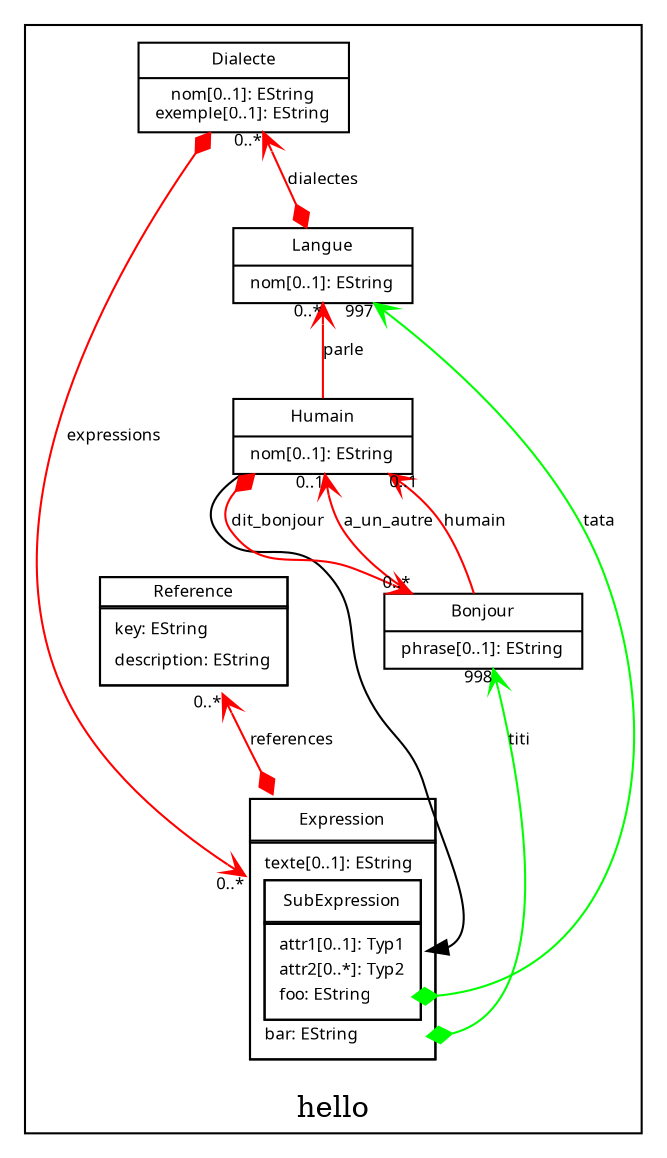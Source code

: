 digraph G { rankdir=BT node [fontname="Verdana",fontsize=8,shape=none] edge [fontname="Verdana",fontsize=8];
subgraph cluster_15081425 /*start subgraph*/{ 
label="hello";

Reference [
label=< 
<TABLE  cellspacing="-1" border="1" >
<TR><TD>Reference</TD> </TR> 
<TR><TD>
<TABLE border="0">
<TR><TD align="left">key: EString</TD> </TR> 
<TR><TD port="there" align="left"  >description: EString</TD> </TR> 
</TABLE>
</TD></TR>
</TABLE>
>
];

Expression [
label=< 
<!-- main_Expression -->
<TABLE  cellspacing="-1" cellpadding="-1" border="0" >
  <TR><TD port="Expression">
    <!-- classifier_Expression -->
    <TABLE cellspacing="-1" cellpadding="5" border="1" >
      <TR><TD>Expression</TD> </TR> 
      <TR><TD>
        <!-- container_Expression -->
        <TABLE cellspacing="-1" border="0">
          <TR><TD align="left">texte[0..1]: EString</TD> </TR> 
          <TR><TD port="103">
            <!-- classifier_SubExpression -->
            <TABLE border="1" cellspacing="-1"  cellpadding="5" > 
               <TR><TD port="SubExpression">SubExpression</TD> </TR> 
               <TR><TD>
                 <!-- container_SubExpression -->
                 <TABLE  border="0"  cellspacing="-1">
                   <TR><TD align="left">attr1[0..1]: Typ1</TD> </TR> 
                   <TR><TD align="left">attr2[0..*]: Typ2</TD> </TR> 
                   <TR><TD port="SubExpression_foo" align="left">foo: EString</TD> </TR> 
                 </TABLE><!-- /container_SubExpression -->
               </TD></TR>
            </TABLE><!-- /classifier_SubExpression -->
        </TD></TR> 
        <TR><TD port="100" align="left"  >bar: EString</TD> </TR> 
      </TABLE><!-- /container_Expression -->
    </TD></TR>
  </TABLE><!-- classifier_Expression -->
</TD></TR>
</TABLE><!-- /main_Expression -->
>
];

Dialecte [shape=record,style=filled,	fillcolor=".0 .0 1.0",fontname="Verdana",/*start label*/label="{Dialecte|nom[0..1]: EString\nexemple[0..1]: EString\n}"/*end label*/];
Langue [shape=record,style=filled,fillcolor=".0 .0 1.0",fontname="Verdana",/*start label*/label="{Langue|nom[0..1]: EString\n}"/*end label*/];
Bonjour [shape=record,style=filled,fillcolor=".0 .0 1.0",fontname="Verdana",/*start label*/label="{Bonjour|phrase[0..1]: EString\n}"/*end label*/];
Humain [shape=record,style=filled,fillcolor=".0 .0 1.0",fontname="Verdana",/*start label*/label="{Humain|nom[0..1]: EString\n}"/*end label*/];
}/*end subgraph*/
Expression:Expression -> Reference [color=red,dir=both,arrowtail=diamond,arrowhead=vee,fontname="Verdana",headlabel="0..*",label="references"];
Dialecte -> Expression:Expression [color=red,dir=both,arrowtail=diamond,arrowhead=vee,fontname="Verdana",headlabel="0..*",label="expressions"];
Langue -> Dialecte [color=red,dir=both,arrowtail=diamond,arrowhead=vee,fontname="Verdana",headlabel="0..*",label="dialectes"];
Bonjour -> Humain [color=red,arrowhead=vee,fontname="Verdana",headlabel="0..1",label="a_un_autre"];
Bonjour -> Humain [color=red,arrowhead=vee,fontname="Verdana",headlabel="0..1",label="humain"];
Humain -> Bonjour [color=red,dir=both,arrowtail=diamond,arrowhead=vee,fontname="Verdana",headlabel="0..*",label="dit_bonjour"];
Humain -> Langue [color=red,arrowhead=vee,fontname="Verdana",headlabel="0..*",label="parle"];
Expression:100 -> Bonjour [color=green,dir=both,arrowtail=diamond,arrowhead=vee,headlabel="998",label="titi"];
Expression:SubExpression_foo -> Langue [color=green,dir=both,arrowtail=diamond,arrowhead=vee,headlabel="997",label="tata"];
Humain -> Expression:103;
}/*end graph*/